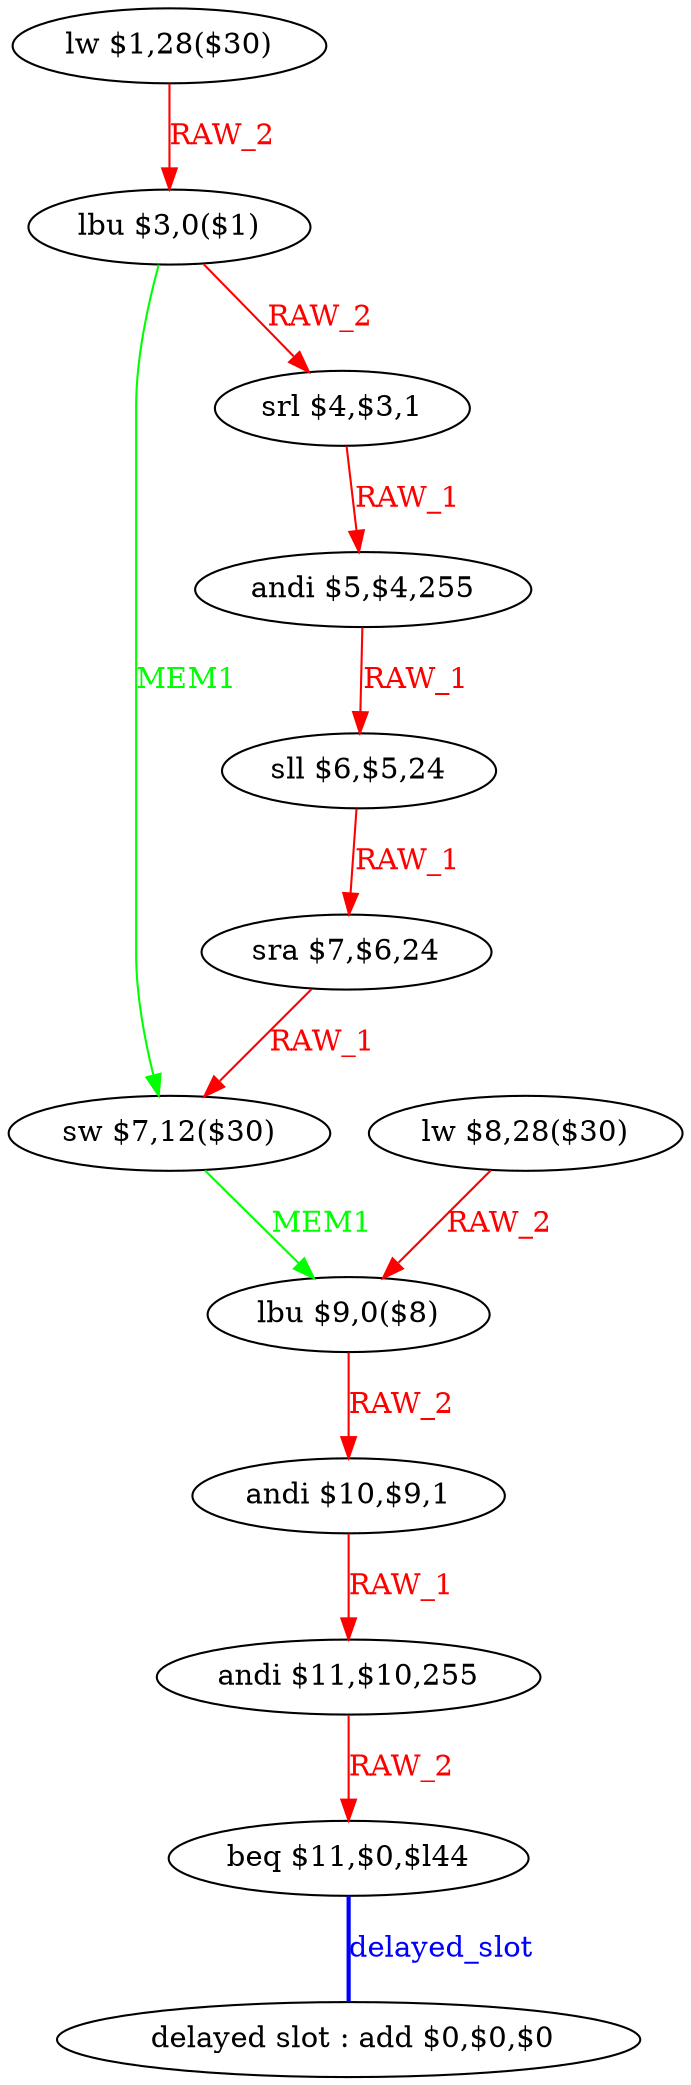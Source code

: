 digraph G1 {
node [shape = ellipse];
i12 [label = " delayed slot : add $0,$0,$0"] ;
i11 ->  i12 [style = bold, dir= none, fontcolor = blue, color = blue, label= "delayed_slot"];
i11 [label = "beq $11,$0,$l44"] ;
i0 [label = "lw $1,28($30)"] ;
i0 ->  i1 [color = red, fontcolor = red, label= "RAW_2"];
i1 [label = "lbu $3,0($1)"] ;
i1 ->  i6 [color = green, fontcolor = green, label= "MEM1"];
i1 ->  i2 [color = red, fontcolor = red, label= "RAW_2"];
i6 [label = "sw $7,12($30)"] ;
i6 ->  i8 [color = green, fontcolor = green, label= "MEM1"];
i8 [label = "lbu $9,0($8)"] ;
i8 ->  i9 [color = red, fontcolor = red, label= "RAW_2"];
i9 [label = "andi $10,$9,1"] ;
i9 ->  i10 [color = red, fontcolor = red, label= "RAW_1"];
i10 [label = "andi $11,$10,255"] ;
i10 ->  i11 [color = red, fontcolor = red, label= "RAW_2"];
i2 [label = "srl $4,$3,1"] ;
i2 ->  i3 [color = red, fontcolor = red, label= "RAW_1"];
i3 [label = "andi $5,$4,255"] ;
i3 ->  i4 [color = red, fontcolor = red, label= "RAW_1"];
i4 [label = "sll $6,$5,24"] ;
i4 ->  i5 [color = red, fontcolor = red, label= "RAW_1"];
i5 [label = "sra $7,$6,24"] ;
i5 ->  i6 [color = red, fontcolor = red, label= "RAW_1"];
i7 [label = "lw $8,28($30)"] ;
i7 ->  i8 [color = red, fontcolor = red, label= "RAW_2"];
}
